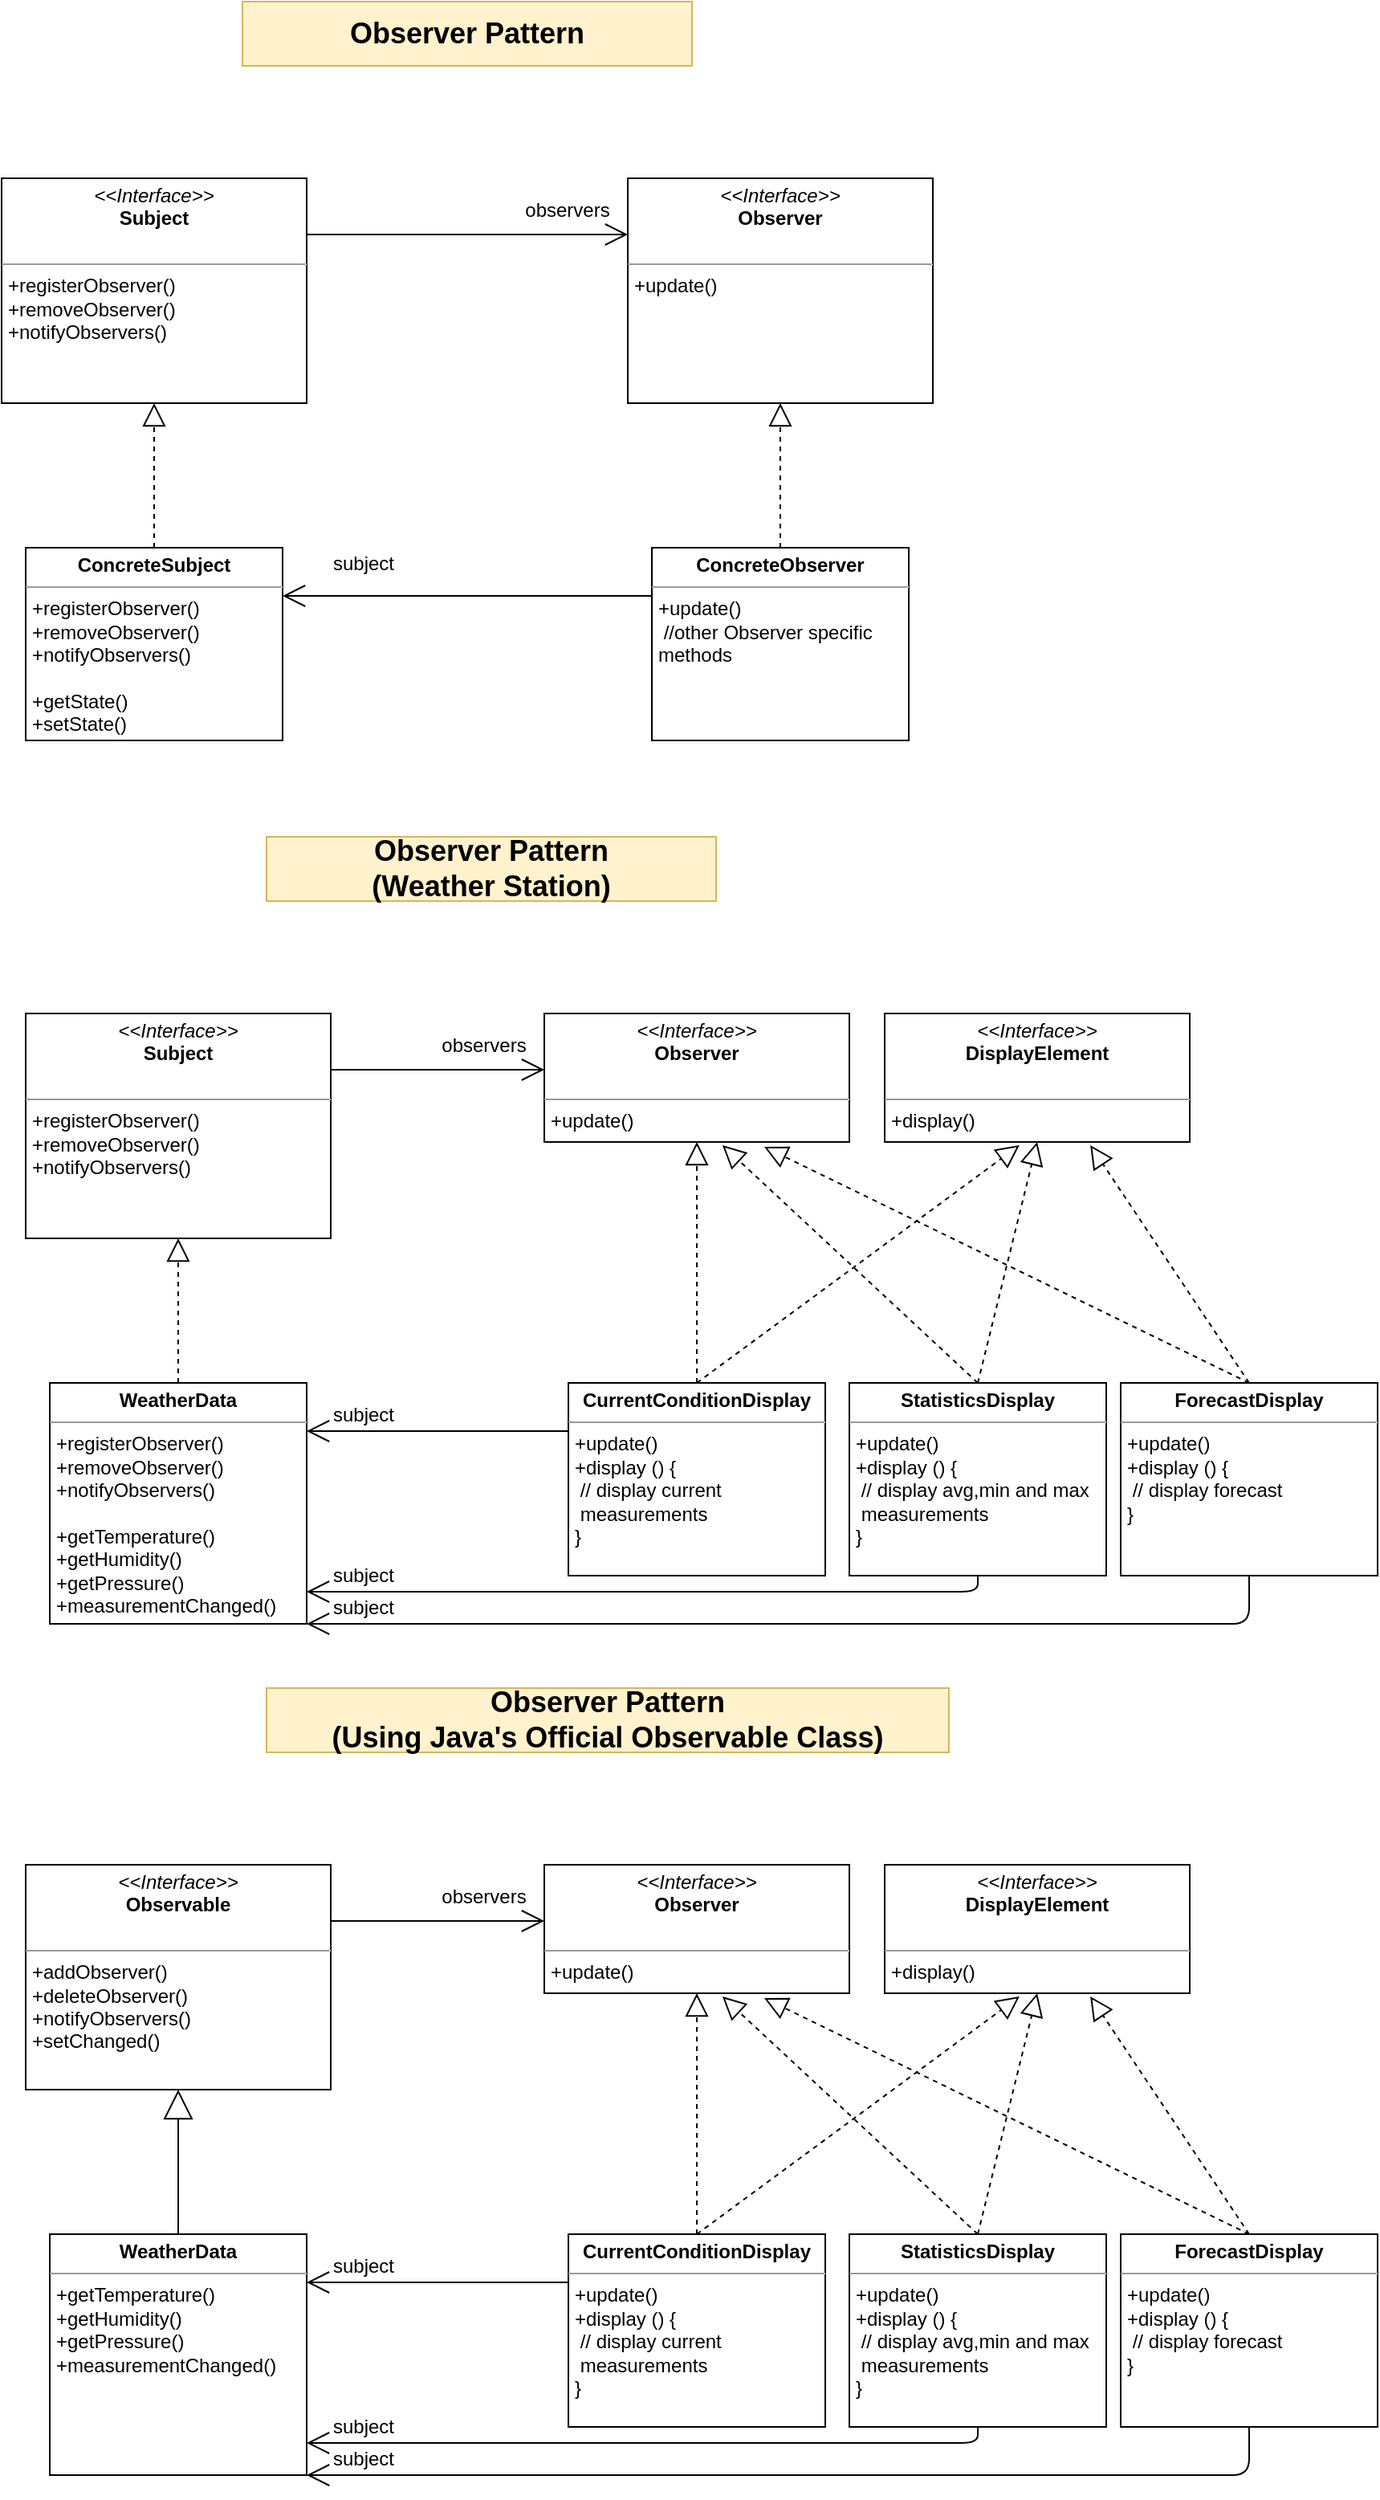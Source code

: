 <mxfile version="15.0.2" type="github">
  <diagram id="4HFH8DATLbDGBbuZG_Lh" name="Page-1">
    <mxGraphModel dx="1014" dy="904" grid="1" gridSize="10" guides="1" tooltips="1" connect="1" arrows="1" fold="1" page="1" pageScale="1" pageWidth="827" pageHeight="1169" math="0" shadow="0">
      <root>
        <mxCell id="0" />
        <mxCell id="1" parent="0" />
        <mxCell id="j5hepBlfIsyQmC8fJeZy-9" value="&lt;p style=&quot;margin: 0px ; margin-top: 4px ; text-align: center&quot;&gt;&lt;i&gt;&amp;lt;&amp;lt;Interface&amp;gt;&amp;gt;&lt;/i&gt;&lt;br&gt;&lt;b&gt;Subject&lt;/b&gt;&lt;/p&gt;&lt;p style=&quot;margin: 0px ; margin-left: 4px&quot;&gt;&lt;br&gt;&lt;/p&gt;&lt;hr size=&quot;1&quot;&gt;&lt;p style=&quot;margin: 0px ; margin-left: 4px&quot;&gt;+registerObserver()&lt;br&gt;&lt;/p&gt;&lt;p style=&quot;margin: 0px ; margin-left: 4px&quot;&gt;+removeObserver()&lt;/p&gt;&lt;p style=&quot;margin: 0px ; margin-left: 4px&quot;&gt;+notifyObservers()&lt;/p&gt;" style="verticalAlign=top;align=left;overflow=fill;fontSize=12;fontFamily=Helvetica;html=1;" parent="1" vertex="1">
          <mxGeometry x="130" y="160" width="190" height="140" as="geometry" />
        </mxCell>
        <mxCell id="j5hepBlfIsyQmC8fJeZy-10" value="Observer Pattern" style="text;html=1;strokeColor=#d6b656;fillColor=#fff2cc;align=center;verticalAlign=middle;whiteSpace=wrap;rounded=0;fontSize=18;fontStyle=1" parent="1" vertex="1">
          <mxGeometry x="280" y="50" width="280" height="40" as="geometry" />
        </mxCell>
        <mxCell id="j5hepBlfIsyQmC8fJeZy-11" value="&lt;p style=&quot;margin: 0px ; margin-top: 4px ; text-align: center&quot;&gt;&lt;i&gt;&amp;lt;&amp;lt;Interface&amp;gt;&amp;gt;&lt;/i&gt;&lt;br&gt;&lt;b&gt;Observer&lt;/b&gt;&lt;/p&gt;&lt;p style=&quot;margin: 0px ; margin-left: 4px&quot;&gt;&lt;br&gt;&lt;/p&gt;&lt;hr size=&quot;1&quot;&gt;&lt;p style=&quot;margin: 0px ; margin-left: 4px&quot;&gt;+update()&lt;/p&gt;" style="verticalAlign=top;align=left;overflow=fill;fontSize=12;fontFamily=Helvetica;html=1;" parent="1" vertex="1">
          <mxGeometry x="520" y="160" width="190" height="140" as="geometry" />
        </mxCell>
        <mxCell id="j5hepBlfIsyQmC8fJeZy-12" value="" style="endArrow=open;endFill=1;endSize=12;html=1;exitX=1;exitY=0.25;exitDx=0;exitDy=0;entryX=0;entryY=0.25;entryDx=0;entryDy=0;" parent="1" source="j5hepBlfIsyQmC8fJeZy-9" target="j5hepBlfIsyQmC8fJeZy-11" edge="1">
          <mxGeometry width="160" relative="1" as="geometry">
            <mxPoint x="330" y="260" as="sourcePoint" />
            <mxPoint x="490" y="260" as="targetPoint" />
          </mxGeometry>
        </mxCell>
        <mxCell id="j5hepBlfIsyQmC8fJeZy-13" value="observers" style="text;html=1;align=center;verticalAlign=middle;resizable=0;points=[];autosize=1;strokeColor=none;" parent="1" vertex="1">
          <mxGeometry x="447" y="170" width="70" height="20" as="geometry" />
        </mxCell>
        <mxCell id="j5hepBlfIsyQmC8fJeZy-16" value="" style="endArrow=block;dashed=1;endFill=0;endSize=12;html=1;entryX=0.5;entryY=1;entryDx=0;entryDy=0;exitX=0.5;exitY=0;exitDx=0;exitDy=0;" parent="1" source="j5hepBlfIsyQmC8fJeZy-17" target="j5hepBlfIsyQmC8fJeZy-9" edge="1">
          <mxGeometry width="160" relative="1" as="geometry">
            <mxPoint x="172.5" y="470" as="sourcePoint" />
            <mxPoint x="320" y="380" as="targetPoint" />
          </mxGeometry>
        </mxCell>
        <mxCell id="j5hepBlfIsyQmC8fJeZy-17" value="&lt;p style=&quot;margin: 0px ; margin-top: 4px ; text-align: center&quot;&gt;&lt;b&gt;ConcreteSubject&lt;/b&gt;&lt;/p&gt;&lt;hr size=&quot;1&quot;&gt;&lt;p style=&quot;margin: 0px ; margin-left: 4px&quot;&gt;&lt;/p&gt;&lt;p style=&quot;margin: 0px ; margin-left: 4px&quot;&gt;+registerObserver()&lt;/p&gt;&lt;p style=&quot;margin: 0px ; margin-left: 4px&quot;&gt;+removeObserver()&lt;/p&gt;&lt;p style=&quot;margin: 0px ; margin-left: 4px&quot;&gt;+notifyObservers()&lt;/p&gt;&lt;p style=&quot;margin: 0px ; margin-left: 4px&quot;&gt;&lt;br&gt;&lt;/p&gt;&lt;p style=&quot;margin: 0px ; margin-left: 4px&quot;&gt;+getState()&lt;/p&gt;&lt;p style=&quot;margin: 0px ; margin-left: 4px&quot;&gt;+setState()&lt;/p&gt;" style="verticalAlign=top;align=left;overflow=fill;fontSize=12;fontFamily=Helvetica;html=1;" parent="1" vertex="1">
          <mxGeometry x="145" y="390" width="160" height="120" as="geometry" />
        </mxCell>
        <mxCell id="j5hepBlfIsyQmC8fJeZy-18" value="" style="endArrow=block;dashed=1;endFill=0;endSize=12;html=1;exitX=0.5;exitY=0;exitDx=0;exitDy=0;entryX=0.5;entryY=1;entryDx=0;entryDy=0;" parent="1" source="j5hepBlfIsyQmC8fJeZy-19" edge="1" target="j5hepBlfIsyQmC8fJeZy-11">
          <mxGeometry width="160" relative="1" as="geometry">
            <mxPoint x="562.5" y="470" as="sourcePoint" />
            <mxPoint x="615" y="310" as="targetPoint" />
          </mxGeometry>
        </mxCell>
        <mxCell id="j5hepBlfIsyQmC8fJeZy-19" value="&lt;p style=&quot;margin: 0px ; margin-top: 4px ; text-align: center&quot;&gt;&lt;b&gt;ConcreteObserver&lt;/b&gt;&lt;/p&gt;&lt;hr size=&quot;1&quot;&gt;&lt;p style=&quot;margin: 0px ; margin-left: 4px&quot;&gt;&lt;/p&gt;&lt;p style=&quot;margin: 0px ; margin-left: 4px&quot;&gt;+update()&lt;/p&gt;&lt;p style=&quot;margin: 0px ; margin-left: 4px&quot;&gt;&amp;nbsp;//other Observer specific&amp;nbsp;&lt;/p&gt;&lt;p style=&quot;margin: 0px ; margin-left: 4px&quot;&gt;methods&lt;/p&gt;" style="verticalAlign=top;align=left;overflow=fill;fontSize=12;fontFamily=Helvetica;html=1;" parent="1" vertex="1">
          <mxGeometry x="535" y="390" width="160" height="120" as="geometry" />
        </mxCell>
        <mxCell id="j5hepBlfIsyQmC8fJeZy-20" value="" style="endArrow=open;endFill=1;endSize=12;html=1;exitX=0;exitY=0.25;exitDx=0;exitDy=0;entryX=1;entryY=0.25;entryDx=0;entryDy=0;" parent="1" source="j5hepBlfIsyQmC8fJeZy-19" target="j5hepBlfIsyQmC8fJeZy-17" edge="1">
          <mxGeometry width="160" relative="1" as="geometry">
            <mxPoint x="330" y="205" as="sourcePoint" />
            <mxPoint x="530" y="205" as="targetPoint" />
          </mxGeometry>
        </mxCell>
        <mxCell id="j5hepBlfIsyQmC8fJeZy-21" value="subject" style="text;html=1;align=center;verticalAlign=middle;resizable=0;points=[];autosize=1;strokeColor=none;" parent="1" vertex="1">
          <mxGeometry x="330" y="390" width="50" height="20" as="geometry" />
        </mxCell>
        <mxCell id="Lrj2iHrsZhh9kpW-HoYP-1" value="&lt;p style=&quot;margin: 0px ; margin-top: 4px ; text-align: center&quot;&gt;&lt;i&gt;&amp;lt;&amp;lt;Interface&amp;gt;&amp;gt;&lt;/i&gt;&lt;br&gt;&lt;b&gt;Subject&lt;/b&gt;&lt;/p&gt;&lt;p style=&quot;margin: 0px ; margin-left: 4px&quot;&gt;&lt;br&gt;&lt;/p&gt;&lt;hr size=&quot;1&quot;&gt;&lt;p style=&quot;margin: 0px ; margin-left: 4px&quot;&gt;+registerObserver()&lt;br&gt;&lt;/p&gt;&lt;p style=&quot;margin: 0px ; margin-left: 4px&quot;&gt;+removeObserver()&lt;/p&gt;&lt;p style=&quot;margin: 0px ; margin-left: 4px&quot;&gt;+notifyObservers()&lt;/p&gt;" style="verticalAlign=top;align=left;overflow=fill;fontSize=12;fontFamily=Helvetica;html=1;" vertex="1" parent="1">
          <mxGeometry x="145" y="680" width="190" height="140" as="geometry" />
        </mxCell>
        <mxCell id="Lrj2iHrsZhh9kpW-HoYP-2" value="Observer Pattern&lt;br&gt;(Weather Station)" style="text;html=1;strokeColor=#d6b656;fillColor=#fff2cc;align=center;verticalAlign=middle;whiteSpace=wrap;rounded=0;fontSize=18;fontStyle=1" vertex="1" parent="1">
          <mxGeometry x="295" y="570" width="280" height="40" as="geometry" />
        </mxCell>
        <mxCell id="Lrj2iHrsZhh9kpW-HoYP-3" value="&lt;p style=&quot;margin: 0px ; margin-top: 4px ; text-align: center&quot;&gt;&lt;i&gt;&amp;lt;&amp;lt;Interface&amp;gt;&amp;gt;&lt;/i&gt;&lt;br&gt;&lt;b&gt;Observer&lt;/b&gt;&lt;/p&gt;&lt;p style=&quot;margin: 0px ; margin-left: 4px&quot;&gt;&lt;br&gt;&lt;/p&gt;&lt;hr size=&quot;1&quot;&gt;&lt;p style=&quot;margin: 0px ; margin-left: 4px&quot;&gt;+update()&lt;/p&gt;" style="verticalAlign=top;align=left;overflow=fill;fontSize=12;fontFamily=Helvetica;html=1;" vertex="1" parent="1">
          <mxGeometry x="468" y="680" width="190" height="80" as="geometry" />
        </mxCell>
        <mxCell id="Lrj2iHrsZhh9kpW-HoYP-4" value="" style="endArrow=open;endFill=1;endSize=12;html=1;exitX=1;exitY=0.25;exitDx=0;exitDy=0;" edge="1" parent="1" source="Lrj2iHrsZhh9kpW-HoYP-1">
          <mxGeometry width="160" relative="1" as="geometry">
            <mxPoint x="345" y="780" as="sourcePoint" />
            <mxPoint x="468" y="715" as="targetPoint" />
          </mxGeometry>
        </mxCell>
        <mxCell id="Lrj2iHrsZhh9kpW-HoYP-5" value="observers" style="text;html=1;align=center;verticalAlign=middle;resizable=0;points=[];autosize=1;strokeColor=none;" vertex="1" parent="1">
          <mxGeometry x="395" y="690" width="70" height="20" as="geometry" />
        </mxCell>
        <mxCell id="Lrj2iHrsZhh9kpW-HoYP-6" value="" style="endArrow=block;dashed=1;endFill=0;endSize=12;html=1;entryX=0.5;entryY=1;entryDx=0;entryDy=0;exitX=0.5;exitY=0;exitDx=0;exitDy=0;" edge="1" parent="1" source="Lrj2iHrsZhh9kpW-HoYP-7" target="Lrj2iHrsZhh9kpW-HoYP-1">
          <mxGeometry width="160" relative="1" as="geometry">
            <mxPoint x="187.5" y="990" as="sourcePoint" />
            <mxPoint x="335" y="900" as="targetPoint" />
          </mxGeometry>
        </mxCell>
        <mxCell id="Lrj2iHrsZhh9kpW-HoYP-7" value="&lt;p style=&quot;margin: 0px ; margin-top: 4px ; text-align: center&quot;&gt;&lt;b&gt;WeatherData&lt;/b&gt;&lt;/p&gt;&lt;hr size=&quot;1&quot;&gt;&lt;p style=&quot;margin: 0px ; margin-left: 4px&quot;&gt;&lt;/p&gt;&lt;p style=&quot;margin: 0px ; margin-left: 4px&quot;&gt;+registerObserver()&lt;/p&gt;&lt;p style=&quot;margin: 0px ; margin-left: 4px&quot;&gt;+removeObserver()&lt;/p&gt;&lt;p style=&quot;margin: 0px ; margin-left: 4px&quot;&gt;+notifyObservers()&lt;/p&gt;&lt;p style=&quot;margin: 0px ; margin-left: 4px&quot;&gt;&lt;br&gt;&lt;/p&gt;&lt;p style=&quot;margin: 0px ; margin-left: 4px&quot;&gt;+getTemperature()&lt;/p&gt;&lt;p style=&quot;margin: 0px ; margin-left: 4px&quot;&gt;+getHumidity()&lt;/p&gt;&lt;p style=&quot;margin: 0px ; margin-left: 4px&quot;&gt;+getPressure()&lt;br&gt;&lt;/p&gt;&lt;p style=&quot;margin: 0px ; margin-left: 4px&quot;&gt;+measurementChanged()&lt;/p&gt;" style="verticalAlign=top;align=left;overflow=fill;fontSize=12;fontFamily=Helvetica;html=1;" vertex="1" parent="1">
          <mxGeometry x="160" y="910" width="160" height="150" as="geometry" />
        </mxCell>
        <mxCell id="Lrj2iHrsZhh9kpW-HoYP-8" value="" style="endArrow=block;dashed=1;endFill=0;endSize=12;html=1;exitX=0.5;exitY=0;exitDx=0;exitDy=0;entryX=0.5;entryY=1;entryDx=0;entryDy=0;" edge="1" parent="1" source="Lrj2iHrsZhh9kpW-HoYP-9" target="Lrj2iHrsZhh9kpW-HoYP-3">
          <mxGeometry width="160" relative="1" as="geometry">
            <mxPoint x="577.5" y="990" as="sourcePoint" />
            <mxPoint x="630" y="810" as="targetPoint" />
          </mxGeometry>
        </mxCell>
        <mxCell id="Lrj2iHrsZhh9kpW-HoYP-9" value="&lt;p style=&quot;margin: 0px ; margin-top: 4px ; text-align: center&quot;&gt;&lt;b&gt;CurrentConditionDisplay&lt;/b&gt;&lt;/p&gt;&lt;hr size=&quot;1&quot;&gt;&lt;p style=&quot;margin: 0px ; margin-left: 4px&quot;&gt;&lt;/p&gt;&lt;p style=&quot;margin: 0px ; margin-left: 4px&quot;&gt;+update()&lt;/p&gt;&lt;p style=&quot;margin: 0px ; margin-left: 4px&quot;&gt;+display () {&lt;/p&gt;&lt;p style=&quot;margin: 0px ; margin-left: 4px&quot;&gt;&amp;nbsp;// display current&lt;/p&gt;&lt;p style=&quot;margin: 0px ; margin-left: 4px&quot;&gt;&amp;nbsp;measurements&lt;/p&gt;&lt;p style=&quot;margin: 0px ; margin-left: 4px&quot;&gt;}&lt;/p&gt;" style="verticalAlign=top;align=left;overflow=fill;fontSize=12;fontFamily=Helvetica;html=1;" vertex="1" parent="1">
          <mxGeometry x="483" y="910" width="160" height="120" as="geometry" />
        </mxCell>
        <mxCell id="Lrj2iHrsZhh9kpW-HoYP-10" value="" style="endArrow=open;endFill=1;endSize=12;html=1;exitX=0;exitY=0.25;exitDx=0;exitDy=0;" edge="1" parent="1" source="Lrj2iHrsZhh9kpW-HoYP-9">
          <mxGeometry width="160" relative="1" as="geometry">
            <mxPoint x="345" y="725" as="sourcePoint" />
            <mxPoint x="320" y="940" as="targetPoint" />
          </mxGeometry>
        </mxCell>
        <mxCell id="Lrj2iHrsZhh9kpW-HoYP-11" value="subject" style="text;html=1;align=center;verticalAlign=middle;resizable=0;points=[];autosize=1;strokeColor=none;" vertex="1" parent="1">
          <mxGeometry x="330" y="920" width="50" height="20" as="geometry" />
        </mxCell>
        <mxCell id="Lrj2iHrsZhh9kpW-HoYP-13" value="&lt;p style=&quot;margin: 0px ; margin-top: 4px ; text-align: center&quot;&gt;&lt;i&gt;&amp;lt;&amp;lt;Interface&amp;gt;&amp;gt;&lt;/i&gt;&lt;br&gt;&lt;b&gt;DisplayElement&lt;/b&gt;&lt;/p&gt;&lt;p style=&quot;margin: 0px ; margin-left: 4px&quot;&gt;&lt;br&gt;&lt;/p&gt;&lt;hr size=&quot;1&quot;&gt;&lt;p style=&quot;margin: 0px ; margin-left: 4px&quot;&gt;+display()&lt;/p&gt;" style="verticalAlign=top;align=left;overflow=fill;fontSize=12;fontFamily=Helvetica;html=1;" vertex="1" parent="1">
          <mxGeometry x="680" y="680" width="190" height="80" as="geometry" />
        </mxCell>
        <mxCell id="Lrj2iHrsZhh9kpW-HoYP-14" value="&lt;p style=&quot;margin: 0px ; margin-top: 4px ; text-align: center&quot;&gt;&lt;b&gt;StatisticsDisplay&lt;/b&gt;&lt;br&gt;&lt;/p&gt;&lt;hr size=&quot;1&quot;&gt;&lt;p style=&quot;margin: 0px ; margin-left: 4px&quot;&gt;&lt;/p&gt;&lt;p style=&quot;margin: 0px 0px 0px 4px&quot;&gt;+update()&lt;/p&gt;&lt;p style=&quot;margin: 0px 0px 0px 4px&quot;&gt;+display () {&lt;/p&gt;&lt;p style=&quot;margin: 0px 0px 0px 4px&quot;&gt;&amp;nbsp;// display avg,min and max&lt;/p&gt;&lt;p style=&quot;margin: 0px 0px 0px 4px&quot;&gt;&amp;nbsp;measurements&lt;/p&gt;&lt;p style=&quot;margin: 0px 0px 0px 4px&quot;&gt;}&lt;/p&gt;" style="verticalAlign=top;align=left;overflow=fill;fontSize=12;fontFamily=Helvetica;html=1;" vertex="1" parent="1">
          <mxGeometry x="658" y="910" width="160" height="120" as="geometry" />
        </mxCell>
        <mxCell id="Lrj2iHrsZhh9kpW-HoYP-15" value="&lt;p style=&quot;margin: 0px ; margin-top: 4px ; text-align: center&quot;&gt;&lt;b&gt;ForecastDisplay&lt;/b&gt;&lt;/p&gt;&lt;hr size=&quot;1&quot;&gt;&lt;p style=&quot;margin: 0px ; margin-left: 4px&quot;&gt;&lt;/p&gt;&lt;p style=&quot;margin: 0px 0px 0px 4px&quot;&gt;+update()&lt;/p&gt;&lt;p style=&quot;margin: 0px 0px 0px 4px&quot;&gt;+display () {&lt;/p&gt;&lt;p style=&quot;margin: 0px 0px 0px 4px&quot;&gt;&amp;nbsp;// display forecast&lt;/p&gt;&lt;p style=&quot;margin: 0px 0px 0px 4px&quot;&gt;&lt;span&gt;}&lt;/span&gt;&lt;/p&gt;" style="verticalAlign=top;align=left;overflow=fill;fontSize=12;fontFamily=Helvetica;html=1;" vertex="1" parent="1">
          <mxGeometry x="827" y="910" width="160" height="120" as="geometry" />
        </mxCell>
        <mxCell id="Lrj2iHrsZhh9kpW-HoYP-16" value="" style="endArrow=open;endFill=1;endSize=12;html=1;exitX=0.5;exitY=1;exitDx=0;exitDy=0;edgeStyle=orthogonalEdgeStyle;" edge="1" parent="1" source="Lrj2iHrsZhh9kpW-HoYP-14">
          <mxGeometry width="160" relative="1" as="geometry">
            <mxPoint x="483" y="1040" as="sourcePoint" />
            <mxPoint x="320" y="1040" as="targetPoint" />
            <Array as="points">
              <mxPoint x="738" y="1040" />
            </Array>
          </mxGeometry>
        </mxCell>
        <mxCell id="Lrj2iHrsZhh9kpW-HoYP-17" value="subject" style="text;html=1;align=center;verticalAlign=middle;resizable=0;points=[];autosize=1;strokeColor=none;" vertex="1" parent="1">
          <mxGeometry x="330" y="1020" width="50" height="20" as="geometry" />
        </mxCell>
        <mxCell id="Lrj2iHrsZhh9kpW-HoYP-18" value="" style="endArrow=open;endFill=1;endSize=12;html=1;exitX=0.5;exitY=1;exitDx=0;exitDy=0;edgeStyle=orthogonalEdgeStyle;" edge="1" parent="1" source="Lrj2iHrsZhh9kpW-HoYP-15">
          <mxGeometry width="160" relative="1" as="geometry">
            <mxPoint x="483" y="1060" as="sourcePoint" />
            <mxPoint x="320" y="1060" as="targetPoint" />
            <Array as="points">
              <mxPoint x="907" y="1060" />
            </Array>
          </mxGeometry>
        </mxCell>
        <mxCell id="Lrj2iHrsZhh9kpW-HoYP-19" value="subject" style="text;html=1;align=center;verticalAlign=middle;resizable=0;points=[];autosize=1;strokeColor=none;" vertex="1" parent="1">
          <mxGeometry x="330" y="1040" width="50" height="20" as="geometry" />
        </mxCell>
        <mxCell id="Lrj2iHrsZhh9kpW-HoYP-20" value="" style="endArrow=block;dashed=1;endFill=0;endSize=12;html=1;exitX=0.5;exitY=0;exitDx=0;exitDy=0;entryX=0.584;entryY=1.025;entryDx=0;entryDy=0;entryPerimeter=0;" edge="1" parent="1" source="Lrj2iHrsZhh9kpW-HoYP-14" target="Lrj2iHrsZhh9kpW-HoYP-3">
          <mxGeometry width="160" relative="1" as="geometry">
            <mxPoint x="573" y="920" as="sourcePoint" />
            <mxPoint x="573" y="770" as="targetPoint" />
          </mxGeometry>
        </mxCell>
        <mxCell id="Lrj2iHrsZhh9kpW-HoYP-21" value="" style="endArrow=block;dashed=1;endFill=0;endSize=12;html=1;exitX=0.5;exitY=0;exitDx=0;exitDy=0;entryX=0.721;entryY=1.038;entryDx=0;entryDy=0;entryPerimeter=0;" edge="1" parent="1" source="Lrj2iHrsZhh9kpW-HoYP-15" target="Lrj2iHrsZhh9kpW-HoYP-3">
          <mxGeometry width="160" relative="1" as="geometry">
            <mxPoint x="748" y="920" as="sourcePoint" />
            <mxPoint x="588.96" y="772" as="targetPoint" />
          </mxGeometry>
        </mxCell>
        <mxCell id="Lrj2iHrsZhh9kpW-HoYP-22" value="" style="endArrow=block;dashed=1;endFill=0;endSize=12;html=1;exitX=0.5;exitY=0;exitDx=0;exitDy=0;entryX=0.442;entryY=1.025;entryDx=0;entryDy=0;entryPerimeter=0;" edge="1" parent="1" source="Lrj2iHrsZhh9kpW-HoYP-9" target="Lrj2iHrsZhh9kpW-HoYP-13">
          <mxGeometry width="160" relative="1" as="geometry">
            <mxPoint x="917" y="920" as="sourcePoint" />
            <mxPoint x="614.99" y="773.04" as="targetPoint" />
          </mxGeometry>
        </mxCell>
        <mxCell id="Lrj2iHrsZhh9kpW-HoYP-23" value="" style="endArrow=block;dashed=1;endFill=0;endSize=12;html=1;exitX=0.5;exitY=0;exitDx=0;exitDy=0;entryX=0.5;entryY=1;entryDx=0;entryDy=0;" edge="1" parent="1" source="Lrj2iHrsZhh9kpW-HoYP-14" target="Lrj2iHrsZhh9kpW-HoYP-13">
          <mxGeometry width="160" relative="1" as="geometry">
            <mxPoint x="573" y="920" as="sourcePoint" />
            <mxPoint x="773.98" y="772" as="targetPoint" />
          </mxGeometry>
        </mxCell>
        <mxCell id="Lrj2iHrsZhh9kpW-HoYP-24" value="" style="endArrow=block;dashed=1;endFill=0;endSize=12;html=1;exitX=0.5;exitY=0;exitDx=0;exitDy=0;entryX=0.674;entryY=1.025;entryDx=0;entryDy=0;entryPerimeter=0;" edge="1" parent="1" source="Lrj2iHrsZhh9kpW-HoYP-15" target="Lrj2iHrsZhh9kpW-HoYP-13">
          <mxGeometry width="160" relative="1" as="geometry">
            <mxPoint x="748" y="920" as="sourcePoint" />
            <mxPoint x="785" y="770" as="targetPoint" />
          </mxGeometry>
        </mxCell>
        <mxCell id="Lrj2iHrsZhh9kpW-HoYP-25" value="&lt;p style=&quot;margin: 0px ; margin-top: 4px ; text-align: center&quot;&gt;&lt;i&gt;&amp;lt;&amp;lt;Interface&amp;gt;&amp;gt;&lt;/i&gt;&lt;br&gt;&lt;b&gt;Observable&lt;/b&gt;&lt;/p&gt;&lt;p style=&quot;margin: 0px ; margin-left: 4px&quot;&gt;&lt;br&gt;&lt;/p&gt;&lt;hr size=&quot;1&quot;&gt;&lt;p style=&quot;margin: 0px ; margin-left: 4px&quot;&gt;+addObserver()&lt;br&gt;&lt;/p&gt;&lt;p style=&quot;margin: 0px ; margin-left: 4px&quot;&gt;+deleteObserver()&lt;/p&gt;&lt;p style=&quot;margin: 0px ; margin-left: 4px&quot;&gt;+notifyObservers()&lt;/p&gt;&lt;p style=&quot;margin: 0px ; margin-left: 4px&quot;&gt;+setChanged()&lt;/p&gt;" style="verticalAlign=top;align=left;overflow=fill;fontSize=12;fontFamily=Helvetica;html=1;" vertex="1" parent="1">
          <mxGeometry x="145" y="1210" width="190" height="140" as="geometry" />
        </mxCell>
        <mxCell id="Lrj2iHrsZhh9kpW-HoYP-26" value="Observer Pattern&lt;br&gt;(Using Java&#39;s Official Observable Class)" style="text;html=1;strokeColor=#d6b656;fillColor=#fff2cc;align=center;verticalAlign=middle;whiteSpace=wrap;rounded=0;fontSize=18;fontStyle=1" vertex="1" parent="1">
          <mxGeometry x="295" y="1100" width="425" height="40" as="geometry" />
        </mxCell>
        <mxCell id="Lrj2iHrsZhh9kpW-HoYP-27" value="&lt;p style=&quot;margin: 0px ; margin-top: 4px ; text-align: center&quot;&gt;&lt;i&gt;&amp;lt;&amp;lt;Interface&amp;gt;&amp;gt;&lt;/i&gt;&lt;br&gt;&lt;b&gt;Observer&lt;/b&gt;&lt;/p&gt;&lt;p style=&quot;margin: 0px ; margin-left: 4px&quot;&gt;&lt;br&gt;&lt;/p&gt;&lt;hr size=&quot;1&quot;&gt;&lt;p style=&quot;margin: 0px ; margin-left: 4px&quot;&gt;+update()&lt;/p&gt;" style="verticalAlign=top;align=left;overflow=fill;fontSize=12;fontFamily=Helvetica;html=1;" vertex="1" parent="1">
          <mxGeometry x="468" y="1210" width="190" height="80" as="geometry" />
        </mxCell>
        <mxCell id="Lrj2iHrsZhh9kpW-HoYP-28" value="" style="endArrow=open;endFill=1;endSize=12;html=1;exitX=1;exitY=0.25;exitDx=0;exitDy=0;" edge="1" parent="1" source="Lrj2iHrsZhh9kpW-HoYP-25">
          <mxGeometry width="160" relative="1" as="geometry">
            <mxPoint x="345" y="1310" as="sourcePoint" />
            <mxPoint x="468" y="1245" as="targetPoint" />
          </mxGeometry>
        </mxCell>
        <mxCell id="Lrj2iHrsZhh9kpW-HoYP-29" value="observers" style="text;html=1;align=center;verticalAlign=middle;resizable=0;points=[];autosize=1;strokeColor=none;" vertex="1" parent="1">
          <mxGeometry x="395" y="1220" width="70" height="20" as="geometry" />
        </mxCell>
        <mxCell id="Lrj2iHrsZhh9kpW-HoYP-31" value="&lt;p style=&quot;margin: 0px ; margin-top: 4px ; text-align: center&quot;&gt;&lt;b&gt;WeatherData&lt;/b&gt;&lt;/p&gt;&lt;hr size=&quot;1&quot;&gt;&lt;p style=&quot;margin: 0px ; margin-left: 4px&quot;&gt;&lt;/p&gt;&lt;p style=&quot;margin: 0px ; margin-left: 4px&quot;&gt;&lt;span&gt;+getTemperature()&lt;/span&gt;&lt;br&gt;&lt;/p&gt;&lt;p style=&quot;margin: 0px ; margin-left: 4px&quot;&gt;+getHumidity()&lt;/p&gt;&lt;p style=&quot;margin: 0px ; margin-left: 4px&quot;&gt;+getPressure()&lt;br&gt;&lt;/p&gt;&lt;p style=&quot;margin: 0px ; margin-left: 4px&quot;&gt;+measurementChanged()&lt;/p&gt;" style="verticalAlign=top;align=left;overflow=fill;fontSize=12;fontFamily=Helvetica;html=1;" vertex="1" parent="1">
          <mxGeometry x="160" y="1440" width="160" height="150" as="geometry" />
        </mxCell>
        <mxCell id="Lrj2iHrsZhh9kpW-HoYP-32" value="" style="endArrow=block;dashed=1;endFill=0;endSize=12;html=1;exitX=0.5;exitY=0;exitDx=0;exitDy=0;entryX=0.5;entryY=1;entryDx=0;entryDy=0;" edge="1" parent="1" source="Lrj2iHrsZhh9kpW-HoYP-33" target="Lrj2iHrsZhh9kpW-HoYP-27">
          <mxGeometry width="160" relative="1" as="geometry">
            <mxPoint x="577.5" y="1520" as="sourcePoint" />
            <mxPoint x="630" y="1340" as="targetPoint" />
          </mxGeometry>
        </mxCell>
        <mxCell id="Lrj2iHrsZhh9kpW-HoYP-33" value="&lt;p style=&quot;margin: 0px ; margin-top: 4px ; text-align: center&quot;&gt;&lt;b&gt;CurrentConditionDisplay&lt;/b&gt;&lt;/p&gt;&lt;hr size=&quot;1&quot;&gt;&lt;p style=&quot;margin: 0px ; margin-left: 4px&quot;&gt;&lt;/p&gt;&lt;p style=&quot;margin: 0px ; margin-left: 4px&quot;&gt;+update()&lt;/p&gt;&lt;p style=&quot;margin: 0px ; margin-left: 4px&quot;&gt;+display () {&lt;/p&gt;&lt;p style=&quot;margin: 0px ; margin-left: 4px&quot;&gt;&amp;nbsp;// display current&lt;/p&gt;&lt;p style=&quot;margin: 0px ; margin-left: 4px&quot;&gt;&amp;nbsp;measurements&lt;/p&gt;&lt;p style=&quot;margin: 0px ; margin-left: 4px&quot;&gt;}&lt;/p&gt;" style="verticalAlign=top;align=left;overflow=fill;fontSize=12;fontFamily=Helvetica;html=1;" vertex="1" parent="1">
          <mxGeometry x="483" y="1440" width="160" height="120" as="geometry" />
        </mxCell>
        <mxCell id="Lrj2iHrsZhh9kpW-HoYP-34" value="" style="endArrow=open;endFill=1;endSize=12;html=1;exitX=0;exitY=0.25;exitDx=0;exitDy=0;" edge="1" parent="1" source="Lrj2iHrsZhh9kpW-HoYP-33">
          <mxGeometry width="160" relative="1" as="geometry">
            <mxPoint x="345" y="1255" as="sourcePoint" />
            <mxPoint x="320" y="1470" as="targetPoint" />
          </mxGeometry>
        </mxCell>
        <mxCell id="Lrj2iHrsZhh9kpW-HoYP-35" value="subject" style="text;html=1;align=center;verticalAlign=middle;resizable=0;points=[];autosize=1;strokeColor=none;" vertex="1" parent="1">
          <mxGeometry x="330" y="1450" width="50" height="20" as="geometry" />
        </mxCell>
        <mxCell id="Lrj2iHrsZhh9kpW-HoYP-36" value="&lt;p style=&quot;margin: 0px ; margin-top: 4px ; text-align: center&quot;&gt;&lt;i&gt;&amp;lt;&amp;lt;Interface&amp;gt;&amp;gt;&lt;/i&gt;&lt;br&gt;&lt;b&gt;DisplayElement&lt;/b&gt;&lt;/p&gt;&lt;p style=&quot;margin: 0px ; margin-left: 4px&quot;&gt;&lt;br&gt;&lt;/p&gt;&lt;hr size=&quot;1&quot;&gt;&lt;p style=&quot;margin: 0px ; margin-left: 4px&quot;&gt;+display()&lt;/p&gt;" style="verticalAlign=top;align=left;overflow=fill;fontSize=12;fontFamily=Helvetica;html=1;" vertex="1" parent="1">
          <mxGeometry x="680" y="1210" width="190" height="80" as="geometry" />
        </mxCell>
        <mxCell id="Lrj2iHrsZhh9kpW-HoYP-37" value="&lt;p style=&quot;margin: 0px ; margin-top: 4px ; text-align: center&quot;&gt;&lt;b&gt;StatisticsDisplay&lt;/b&gt;&lt;br&gt;&lt;/p&gt;&lt;hr size=&quot;1&quot;&gt;&lt;p style=&quot;margin: 0px ; margin-left: 4px&quot;&gt;&lt;/p&gt;&lt;p style=&quot;margin: 0px 0px 0px 4px&quot;&gt;+update()&lt;/p&gt;&lt;p style=&quot;margin: 0px 0px 0px 4px&quot;&gt;+display () {&lt;/p&gt;&lt;p style=&quot;margin: 0px 0px 0px 4px&quot;&gt;&amp;nbsp;// display avg,min and max&lt;/p&gt;&lt;p style=&quot;margin: 0px 0px 0px 4px&quot;&gt;&amp;nbsp;measurements&lt;/p&gt;&lt;p style=&quot;margin: 0px 0px 0px 4px&quot;&gt;}&lt;/p&gt;" style="verticalAlign=top;align=left;overflow=fill;fontSize=12;fontFamily=Helvetica;html=1;" vertex="1" parent="1">
          <mxGeometry x="658" y="1440" width="160" height="120" as="geometry" />
        </mxCell>
        <mxCell id="Lrj2iHrsZhh9kpW-HoYP-38" value="&lt;p style=&quot;margin: 0px ; margin-top: 4px ; text-align: center&quot;&gt;&lt;b&gt;ForecastDisplay&lt;/b&gt;&lt;/p&gt;&lt;hr size=&quot;1&quot;&gt;&lt;p style=&quot;margin: 0px ; margin-left: 4px&quot;&gt;&lt;/p&gt;&lt;p style=&quot;margin: 0px 0px 0px 4px&quot;&gt;+update()&lt;/p&gt;&lt;p style=&quot;margin: 0px 0px 0px 4px&quot;&gt;+display () {&lt;/p&gt;&lt;p style=&quot;margin: 0px 0px 0px 4px&quot;&gt;&amp;nbsp;// display forecast&lt;/p&gt;&lt;p style=&quot;margin: 0px 0px 0px 4px&quot;&gt;&lt;span&gt;}&lt;/span&gt;&lt;/p&gt;" style="verticalAlign=top;align=left;overflow=fill;fontSize=12;fontFamily=Helvetica;html=1;" vertex="1" parent="1">
          <mxGeometry x="827" y="1440" width="160" height="120" as="geometry" />
        </mxCell>
        <mxCell id="Lrj2iHrsZhh9kpW-HoYP-39" value="" style="endArrow=open;endFill=1;endSize=12;html=1;exitX=0.5;exitY=1;exitDx=0;exitDy=0;edgeStyle=orthogonalEdgeStyle;" edge="1" parent="1" source="Lrj2iHrsZhh9kpW-HoYP-37">
          <mxGeometry width="160" relative="1" as="geometry">
            <mxPoint x="483" y="1570" as="sourcePoint" />
            <mxPoint x="320" y="1570" as="targetPoint" />
            <Array as="points">
              <mxPoint x="738" y="1570" />
            </Array>
          </mxGeometry>
        </mxCell>
        <mxCell id="Lrj2iHrsZhh9kpW-HoYP-40" value="subject" style="text;html=1;align=center;verticalAlign=middle;resizable=0;points=[];autosize=1;strokeColor=none;" vertex="1" parent="1">
          <mxGeometry x="330" y="1550" width="50" height="20" as="geometry" />
        </mxCell>
        <mxCell id="Lrj2iHrsZhh9kpW-HoYP-41" value="" style="endArrow=open;endFill=1;endSize=12;html=1;exitX=0.5;exitY=1;exitDx=0;exitDy=0;edgeStyle=orthogonalEdgeStyle;" edge="1" parent="1" source="Lrj2iHrsZhh9kpW-HoYP-38">
          <mxGeometry width="160" relative="1" as="geometry">
            <mxPoint x="483" y="1590" as="sourcePoint" />
            <mxPoint x="320" y="1590" as="targetPoint" />
            <Array as="points">
              <mxPoint x="907" y="1590" />
            </Array>
          </mxGeometry>
        </mxCell>
        <mxCell id="Lrj2iHrsZhh9kpW-HoYP-42" value="subject" style="text;html=1;align=center;verticalAlign=middle;resizable=0;points=[];autosize=1;strokeColor=none;" vertex="1" parent="1">
          <mxGeometry x="330" y="1570" width="50" height="20" as="geometry" />
        </mxCell>
        <mxCell id="Lrj2iHrsZhh9kpW-HoYP-43" value="" style="endArrow=block;dashed=1;endFill=0;endSize=12;html=1;exitX=0.5;exitY=0;exitDx=0;exitDy=0;entryX=0.584;entryY=1.025;entryDx=0;entryDy=0;entryPerimeter=0;" edge="1" parent="1" source="Lrj2iHrsZhh9kpW-HoYP-37" target="Lrj2iHrsZhh9kpW-HoYP-27">
          <mxGeometry width="160" relative="1" as="geometry">
            <mxPoint x="573" y="1450" as="sourcePoint" />
            <mxPoint x="573" y="1300" as="targetPoint" />
          </mxGeometry>
        </mxCell>
        <mxCell id="Lrj2iHrsZhh9kpW-HoYP-44" value="" style="endArrow=block;dashed=1;endFill=0;endSize=12;html=1;exitX=0.5;exitY=0;exitDx=0;exitDy=0;entryX=0.721;entryY=1.038;entryDx=0;entryDy=0;entryPerimeter=0;" edge="1" parent="1" source="Lrj2iHrsZhh9kpW-HoYP-38" target="Lrj2iHrsZhh9kpW-HoYP-27">
          <mxGeometry width="160" relative="1" as="geometry">
            <mxPoint x="748" y="1450" as="sourcePoint" />
            <mxPoint x="588.96" y="1302" as="targetPoint" />
          </mxGeometry>
        </mxCell>
        <mxCell id="Lrj2iHrsZhh9kpW-HoYP-45" value="" style="endArrow=block;dashed=1;endFill=0;endSize=12;html=1;exitX=0.5;exitY=0;exitDx=0;exitDy=0;entryX=0.442;entryY=1.025;entryDx=0;entryDy=0;entryPerimeter=0;" edge="1" parent="1" source="Lrj2iHrsZhh9kpW-HoYP-33" target="Lrj2iHrsZhh9kpW-HoYP-36">
          <mxGeometry width="160" relative="1" as="geometry">
            <mxPoint x="917" y="1450" as="sourcePoint" />
            <mxPoint x="614.99" y="1303.04" as="targetPoint" />
          </mxGeometry>
        </mxCell>
        <mxCell id="Lrj2iHrsZhh9kpW-HoYP-46" value="" style="endArrow=block;dashed=1;endFill=0;endSize=12;html=1;exitX=0.5;exitY=0;exitDx=0;exitDy=0;entryX=0.5;entryY=1;entryDx=0;entryDy=0;" edge="1" parent="1" source="Lrj2iHrsZhh9kpW-HoYP-37" target="Lrj2iHrsZhh9kpW-HoYP-36">
          <mxGeometry width="160" relative="1" as="geometry">
            <mxPoint x="573" y="1450" as="sourcePoint" />
            <mxPoint x="773.98" y="1302" as="targetPoint" />
          </mxGeometry>
        </mxCell>
        <mxCell id="Lrj2iHrsZhh9kpW-HoYP-47" value="" style="endArrow=block;dashed=1;endFill=0;endSize=12;html=1;exitX=0.5;exitY=0;exitDx=0;exitDy=0;entryX=0.674;entryY=1.025;entryDx=0;entryDy=0;entryPerimeter=0;" edge="1" parent="1" source="Lrj2iHrsZhh9kpW-HoYP-38" target="Lrj2iHrsZhh9kpW-HoYP-36">
          <mxGeometry width="160" relative="1" as="geometry">
            <mxPoint x="748" y="1450" as="sourcePoint" />
            <mxPoint x="785" y="1300" as="targetPoint" />
          </mxGeometry>
        </mxCell>
        <mxCell id="Lrj2iHrsZhh9kpW-HoYP-48" value="" style="endArrow=block;endSize=16;endFill=0;html=1;exitX=0.5;exitY=0;exitDx=0;exitDy=0;elbow=vertical;rounded=0;entryX=0.5;entryY=1;entryDx=0;entryDy=0;" edge="1" parent="1" source="Lrj2iHrsZhh9kpW-HoYP-31" target="Lrj2iHrsZhh9kpW-HoYP-25">
          <mxGeometry width="160" relative="1" as="geometry">
            <mxPoint x="135" y="1470" as="sourcePoint" />
            <mxPoint x="212" y="1392.09" as="targetPoint" />
          </mxGeometry>
        </mxCell>
      </root>
    </mxGraphModel>
  </diagram>
</mxfile>
